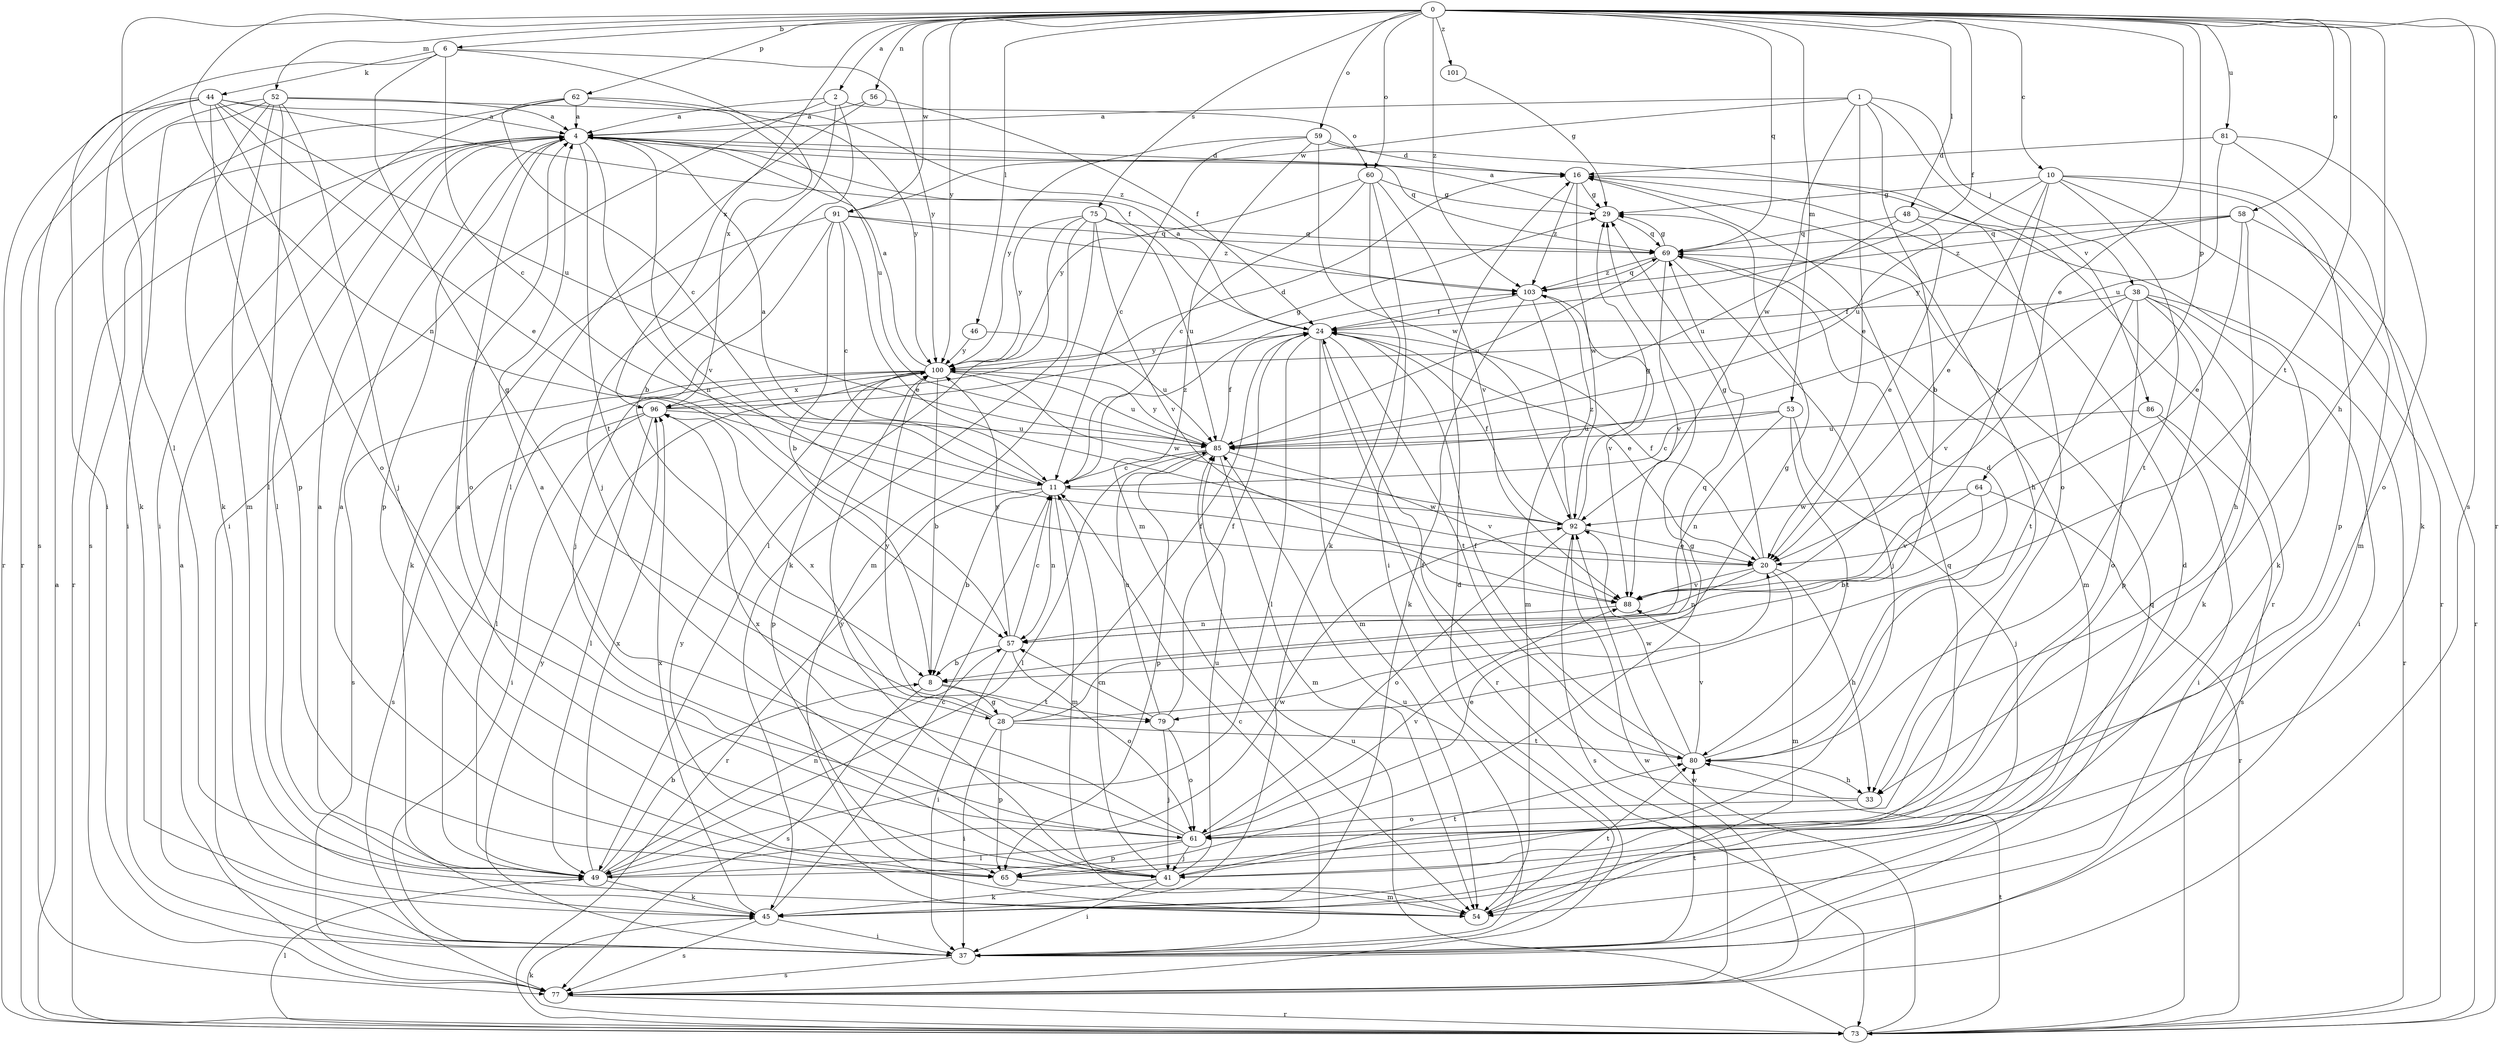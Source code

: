 strict digraph  {
0;
1;
2;
4;
6;
8;
10;
11;
16;
20;
24;
28;
29;
33;
37;
38;
41;
44;
45;
46;
48;
49;
52;
53;
54;
56;
57;
58;
59;
60;
61;
62;
64;
65;
69;
73;
75;
77;
79;
80;
81;
85;
86;
88;
91;
92;
96;
100;
101;
103;
0 -> 2  [label=a];
0 -> 6  [label=b];
0 -> 10  [label=c];
0 -> 20  [label=e];
0 -> 24  [label=f];
0 -> 33  [label=h];
0 -> 46  [label=l];
0 -> 48  [label=l];
0 -> 49  [label=l];
0 -> 52  [label=m];
0 -> 53  [label=m];
0 -> 56  [label=n];
0 -> 57  [label=n];
0 -> 58  [label=o];
0 -> 59  [label=o];
0 -> 60  [label=o];
0 -> 62  [label=p];
0 -> 64  [label=p];
0 -> 69  [label=q];
0 -> 73  [label=r];
0 -> 75  [label=s];
0 -> 77  [label=s];
0 -> 79  [label=t];
0 -> 81  [label=u];
0 -> 91  [label=w];
0 -> 96  [label=x];
0 -> 100  [label=y];
0 -> 101  [label=z];
0 -> 103  [label=z];
1 -> 4  [label=a];
1 -> 8  [label=b];
1 -> 20  [label=e];
1 -> 38  [label=j];
1 -> 86  [label=v];
1 -> 91  [label=w];
1 -> 92  [label=w];
2 -> 4  [label=a];
2 -> 8  [label=b];
2 -> 37  [label=i];
2 -> 41  [label=j];
2 -> 60  [label=o];
4 -> 16  [label=d];
4 -> 49  [label=l];
4 -> 57  [label=n];
4 -> 61  [label=o];
4 -> 65  [label=p];
4 -> 69  [label=q];
4 -> 73  [label=r];
4 -> 79  [label=t];
4 -> 88  [label=v];
6 -> 11  [label=c];
6 -> 28  [label=g];
6 -> 37  [label=i];
6 -> 44  [label=k];
6 -> 96  [label=x];
6 -> 100  [label=y];
8 -> 28  [label=g];
8 -> 77  [label=s];
8 -> 79  [label=t];
10 -> 20  [label=e];
10 -> 29  [label=g];
10 -> 54  [label=m];
10 -> 65  [label=p];
10 -> 73  [label=r];
10 -> 80  [label=t];
10 -> 85  [label=u];
10 -> 88  [label=v];
11 -> 4  [label=a];
11 -> 8  [label=b];
11 -> 54  [label=m];
11 -> 57  [label=n];
11 -> 73  [label=r];
11 -> 92  [label=w];
11 -> 103  [label=z];
16 -> 29  [label=g];
16 -> 33  [label=h];
16 -> 73  [label=r];
16 -> 92  [label=w];
16 -> 103  [label=z];
20 -> 24  [label=f];
20 -> 29  [label=g];
20 -> 33  [label=h];
20 -> 54  [label=m];
20 -> 57  [label=n];
20 -> 88  [label=v];
24 -> 4  [label=a];
24 -> 20  [label=e];
24 -> 49  [label=l];
24 -> 54  [label=m];
24 -> 73  [label=r];
24 -> 80  [label=t];
24 -> 100  [label=y];
28 -> 24  [label=f];
28 -> 29  [label=g];
28 -> 37  [label=i];
28 -> 65  [label=p];
28 -> 69  [label=q];
28 -> 80  [label=t];
28 -> 96  [label=x];
28 -> 100  [label=y];
29 -> 4  [label=a];
29 -> 69  [label=q];
33 -> 24  [label=f];
33 -> 61  [label=o];
37 -> 11  [label=c];
37 -> 16  [label=d];
37 -> 69  [label=q];
37 -> 77  [label=s];
37 -> 80  [label=t];
37 -> 85  [label=u];
37 -> 100  [label=y];
38 -> 24  [label=f];
38 -> 37  [label=i];
38 -> 45  [label=k];
38 -> 61  [label=o];
38 -> 65  [label=p];
38 -> 73  [label=r];
38 -> 80  [label=t];
38 -> 88  [label=v];
41 -> 4  [label=a];
41 -> 11  [label=c];
41 -> 37  [label=i];
41 -> 45  [label=k];
41 -> 69  [label=q];
41 -> 80  [label=t];
41 -> 85  [label=u];
41 -> 100  [label=y];
44 -> 4  [label=a];
44 -> 20  [label=e];
44 -> 24  [label=f];
44 -> 45  [label=k];
44 -> 61  [label=o];
44 -> 65  [label=p];
44 -> 73  [label=r];
44 -> 77  [label=s];
44 -> 85  [label=u];
45 -> 11  [label=c];
45 -> 37  [label=i];
45 -> 77  [label=s];
45 -> 96  [label=x];
46 -> 85  [label=u];
46 -> 100  [label=y];
48 -> 20  [label=e];
48 -> 45  [label=k];
48 -> 69  [label=q];
48 -> 85  [label=u];
49 -> 4  [label=a];
49 -> 8  [label=b];
49 -> 29  [label=g];
49 -> 45  [label=k];
49 -> 57  [label=n];
49 -> 92  [label=w];
49 -> 96  [label=x];
52 -> 4  [label=a];
52 -> 37  [label=i];
52 -> 41  [label=j];
52 -> 45  [label=k];
52 -> 49  [label=l];
52 -> 54  [label=m];
52 -> 73  [label=r];
52 -> 103  [label=z];
53 -> 11  [label=c];
53 -> 41  [label=j];
53 -> 57  [label=n];
53 -> 80  [label=t];
53 -> 85  [label=u];
54 -> 80  [label=t];
54 -> 100  [label=y];
56 -> 4  [label=a];
56 -> 24  [label=f];
56 -> 49  [label=l];
57 -> 8  [label=b];
57 -> 11  [label=c];
57 -> 37  [label=i];
57 -> 61  [label=o];
57 -> 100  [label=y];
58 -> 20  [label=e];
58 -> 33  [label=h];
58 -> 69  [label=q];
58 -> 73  [label=r];
58 -> 100  [label=y];
58 -> 103  [label=z];
59 -> 11  [label=c];
59 -> 16  [label=d];
59 -> 54  [label=m];
59 -> 61  [label=o];
59 -> 92  [label=w];
59 -> 100  [label=y];
60 -> 11  [label=c];
60 -> 29  [label=g];
60 -> 37  [label=i];
60 -> 45  [label=k];
60 -> 88  [label=v];
60 -> 100  [label=y];
61 -> 4  [label=a];
61 -> 20  [label=e];
61 -> 41  [label=j];
61 -> 49  [label=l];
61 -> 65  [label=p];
61 -> 88  [label=v];
61 -> 96  [label=x];
62 -> 4  [label=a];
62 -> 11  [label=c];
62 -> 37  [label=i];
62 -> 77  [label=s];
62 -> 85  [label=u];
62 -> 100  [label=y];
64 -> 8  [label=b];
64 -> 73  [label=r];
64 -> 88  [label=v];
64 -> 92  [label=w];
65 -> 4  [label=a];
65 -> 54  [label=m];
69 -> 29  [label=g];
69 -> 41  [label=j];
69 -> 54  [label=m];
69 -> 85  [label=u];
69 -> 88  [label=v];
69 -> 103  [label=z];
73 -> 4  [label=a];
73 -> 45  [label=k];
73 -> 49  [label=l];
73 -> 80  [label=t];
73 -> 85  [label=u];
73 -> 92  [label=w];
75 -> 45  [label=k];
75 -> 49  [label=l];
75 -> 54  [label=m];
75 -> 69  [label=q];
75 -> 85  [label=u];
75 -> 88  [label=v];
75 -> 100  [label=y];
77 -> 4  [label=a];
77 -> 16  [label=d];
77 -> 73  [label=r];
77 -> 92  [label=w];
79 -> 24  [label=f];
79 -> 41  [label=j];
79 -> 57  [label=n];
79 -> 61  [label=o];
79 -> 85  [label=u];
80 -> 16  [label=d];
80 -> 24  [label=f];
80 -> 33  [label=h];
80 -> 88  [label=v];
80 -> 92  [label=w];
81 -> 16  [label=d];
81 -> 45  [label=k];
81 -> 61  [label=o];
81 -> 85  [label=u];
85 -> 11  [label=c];
85 -> 24  [label=f];
85 -> 49  [label=l];
85 -> 54  [label=m];
85 -> 65  [label=p];
85 -> 88  [label=v];
85 -> 100  [label=y];
86 -> 37  [label=i];
86 -> 77  [label=s];
86 -> 85  [label=u];
88 -> 57  [label=n];
91 -> 8  [label=b];
91 -> 11  [label=c];
91 -> 20  [label=e];
91 -> 41  [label=j];
91 -> 45  [label=k];
91 -> 69  [label=q];
91 -> 103  [label=z];
92 -> 20  [label=e];
92 -> 24  [label=f];
92 -> 29  [label=g];
92 -> 61  [label=o];
92 -> 77  [label=s];
92 -> 103  [label=z];
96 -> 16  [label=d];
96 -> 29  [label=g];
96 -> 37  [label=i];
96 -> 49  [label=l];
96 -> 77  [label=s];
96 -> 85  [label=u];
100 -> 4  [label=a];
100 -> 8  [label=b];
100 -> 49  [label=l];
100 -> 65  [label=p];
100 -> 77  [label=s];
100 -> 85  [label=u];
100 -> 92  [label=w];
100 -> 96  [label=x];
101 -> 29  [label=g];
103 -> 24  [label=f];
103 -> 45  [label=k];
103 -> 54  [label=m];
103 -> 69  [label=q];
103 -> 88  [label=v];
}
